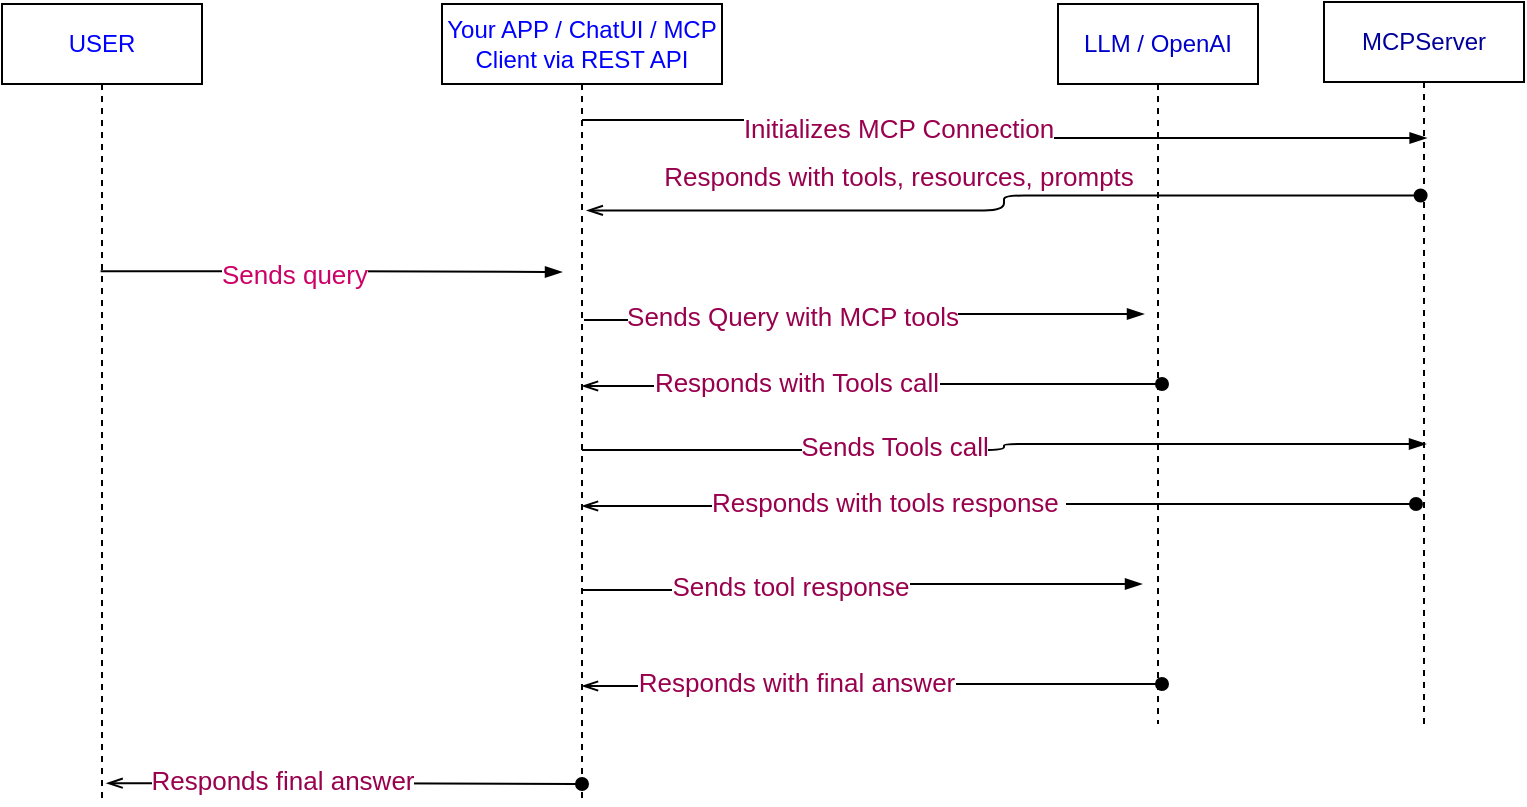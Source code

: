 <mxfile>
    <diagram id="FzArsdcaWWSDfD4AnN1n" name="Page-1">
        <mxGraphModel dx="959" dy="659" grid="1" gridSize="10" guides="1" tooltips="1" connect="1" arrows="1" fold="1" page="1" pageScale="1" pageWidth="850" pageHeight="1100" math="0" shadow="0">
            <root>
                <mxCell id="0"/>
                <mxCell id="1" parent="0"/>
                <mxCell id="11" value="&lt;font style=&quot;color: rgb(0, 0, 255);&quot;&gt;USER&lt;/font&gt;" style="shape=umlLifeline;perimeter=lifelinePerimeter;whiteSpace=wrap;html=1;container=1;dropTarget=0;collapsible=0;recursiveResize=0;outlineConnect=0;portConstraint=eastwest;newEdgeStyle={&quot;edgeStyle&quot;:&quot;elbowEdgeStyle&quot;,&quot;elbow&quot;:&quot;vertical&quot;,&quot;curved&quot;:0,&quot;rounded&quot;:0};" vertex="1" parent="1">
                    <mxGeometry x="20" y="160" width="100" height="400" as="geometry"/>
                </mxCell>
                <mxCell id="12" value="&lt;font style=&quot;color: rgb(0, 0, 255);&quot;&gt;Your APP / ChatUI / MCP Client via REST API&lt;/font&gt;" style="shape=umlLifeline;perimeter=lifelinePerimeter;whiteSpace=wrap;html=1;container=1;dropTarget=0;collapsible=0;recursiveResize=0;outlineConnect=0;portConstraint=eastwest;newEdgeStyle={&quot;edgeStyle&quot;:&quot;elbowEdgeStyle&quot;,&quot;elbow&quot;:&quot;vertical&quot;,&quot;curved&quot;:0,&quot;rounded&quot;:0};" vertex="1" parent="1">
                    <mxGeometry x="240" y="160" width="140" height="400" as="geometry"/>
                </mxCell>
                <mxCell id="13" value="&lt;font style=&quot;color: rgb(0, 0, 204);&quot;&gt;LLM / OpenAI&lt;/font&gt;" style="shape=umlLifeline;perimeter=lifelinePerimeter;whiteSpace=wrap;html=1;container=1;dropTarget=0;collapsible=0;recursiveResize=0;outlineConnect=0;portConstraint=eastwest;newEdgeStyle={&quot;curved&quot;:0,&quot;rounded&quot;:0};" vertex="1" parent="1">
                    <mxGeometry x="548" y="160" width="100" height="360" as="geometry"/>
                </mxCell>
                <mxCell id="14" value="&lt;font style=&quot;color: rgb(0, 0, 153);&quot;&gt;MCPServer&lt;/font&gt;" style="shape=umlLifeline;perimeter=lifelinePerimeter;whiteSpace=wrap;html=1;container=1;dropTarget=0;collapsible=0;recursiveResize=0;outlineConnect=0;portConstraint=eastwest;newEdgeStyle={&quot;curved&quot;:0,&quot;rounded&quot;:0};" vertex="1" parent="1">
                    <mxGeometry x="681" y="159" width="100" height="361" as="geometry"/>
                </mxCell>
                <mxCell id="15" value="" style="edgeStyle=elbowEdgeStyle;fontSize=12;html=1;endArrow=blockThin;endFill=1;exitX=0.493;exitY=0.334;exitDx=0;exitDy=0;exitPerimeter=0;" edge="1" parent="1" source="11">
                    <mxGeometry width="160" relative="1" as="geometry">
                        <mxPoint x="130" y="300" as="sourcePoint"/>
                        <mxPoint x="300" y="294" as="targetPoint"/>
                    </mxGeometry>
                </mxCell>
                <mxCell id="20" value="&lt;font style=&quot;font-size: 13px; color: rgb(204, 0, 102);&quot;&gt;Sends query&lt;/font&gt;" style="edgeLabel;html=1;align=center;verticalAlign=middle;resizable=0;points=[];" vertex="1" connectable="0" parent="15">
                    <mxGeometry x="-0.17" y="-1" relative="1" as="geometry">
                        <mxPoint as="offset"/>
                    </mxGeometry>
                </mxCell>
                <mxCell id="16" value="" style="edgeStyle=elbowEdgeStyle;fontSize=12;html=1;endArrow=blockThin;endFill=1;entryX=0.513;entryY=0.194;entryDx=0;entryDy=0;entryPerimeter=0;" edge="1" parent="1">
                    <mxGeometry width="160" relative="1" as="geometry">
                        <mxPoint x="310" y="218" as="sourcePoint"/>
                        <mxPoint x="732.3" y="227.034" as="targetPoint"/>
                    </mxGeometry>
                </mxCell>
                <mxCell id="17" value="&lt;font style=&quot;color: rgb(153, 0, 77); font-size: 13px;&quot;&gt;Initializes MCP Connection&lt;/font&gt;" style="edgeLabel;html=1;align=center;verticalAlign=middle;resizable=0;points=[];" vertex="1" connectable="0" parent="16">
                    <mxGeometry x="-0.269" y="2" relative="1" as="geometry">
                        <mxPoint y="6" as="offset"/>
                    </mxGeometry>
                </mxCell>
                <mxCell id="18" value="" style="edgeStyle=elbowEdgeStyle;fontSize=12;html=1;endArrow=oval;endFill=1;startArrow=openThin;startFill=0;exitX=0.517;exitY=0.333;exitDx=0;exitDy=0;exitPerimeter=0;entryX=0.483;entryY=0.268;entryDx=0;entryDy=0;entryPerimeter=0;" edge="1" parent="1" target="14">
                    <mxGeometry width="160" relative="1" as="geometry">
                        <mxPoint x="312.38" y="263.2" as="sourcePoint"/>
                        <mxPoint x="729" y="229" as="targetPoint"/>
                    </mxGeometry>
                </mxCell>
                <mxCell id="19" value="&lt;span style=&quot;color: rgb(153, 0, 77); font-size: 13px;&quot;&gt;Responds with tools, resources, prompts&lt;/span&gt;" style="edgeLabel;html=1;align=center;verticalAlign=middle;resizable=0;points=[];" vertex="1" connectable="0" parent="18">
                    <mxGeometry x="-0.269" y="2" relative="1" as="geometry">
                        <mxPoint y="-15" as="offset"/>
                    </mxGeometry>
                </mxCell>
                <mxCell id="21" value="" style="edgeStyle=elbowEdgeStyle;fontSize=12;html=1;endArrow=blockThin;endFill=1;" edge="1" parent="1">
                    <mxGeometry width="160" relative="1" as="geometry">
                        <mxPoint x="311" y="318" as="sourcePoint"/>
                        <mxPoint x="591" y="315" as="targetPoint"/>
                    </mxGeometry>
                </mxCell>
                <mxCell id="22" value="&lt;font style=&quot;color: rgb(153, 0, 77); font-size: 13px;&quot;&gt;Sends Query with MCP tools&lt;/font&gt;" style="edgeLabel;html=1;align=center;verticalAlign=middle;resizable=0;points=[];" vertex="1" connectable="0" parent="21">
                    <mxGeometry x="-0.269" y="2" relative="1" as="geometry">
                        <mxPoint as="offset"/>
                    </mxGeometry>
                </mxCell>
                <mxCell id="24" value="" style="edgeStyle=elbowEdgeStyle;fontSize=12;html=1;endArrow=oval;endFill=1;startArrow=openThin;startFill=0;exitX=0.517;exitY=0.333;exitDx=0;exitDy=0;exitPerimeter=0;" edge="1" parent="1">
                    <mxGeometry width="160" relative="1" as="geometry">
                        <mxPoint x="310" y="351" as="sourcePoint"/>
                        <mxPoint x="600" y="350" as="targetPoint"/>
                    </mxGeometry>
                </mxCell>
                <mxCell id="25" value="&lt;span style=&quot;color: rgb(153, 0, 77); font-size: 13px;&quot;&gt;Responds with Tools call&lt;/span&gt;" style="edgeLabel;html=1;align=center;verticalAlign=middle;resizable=0;points=[];" vertex="1" connectable="0" parent="24">
                    <mxGeometry x="-0.269" y="2" relative="1" as="geometry">
                        <mxPoint as="offset"/>
                    </mxGeometry>
                </mxCell>
                <mxCell id="26" value="" style="edgeStyle=elbowEdgeStyle;fontSize=12;html=1;endArrow=blockThin;endFill=1;entryX=0.513;entryY=0.194;entryDx=0;entryDy=0;entryPerimeter=0;" edge="1" parent="1">
                    <mxGeometry width="160" relative="1" as="geometry">
                        <mxPoint x="310" y="383" as="sourcePoint"/>
                        <mxPoint x="732" y="380" as="targetPoint"/>
                    </mxGeometry>
                </mxCell>
                <mxCell id="27" value="&lt;font style=&quot;color: rgb(153, 0, 77); font-size: 13px;&quot;&gt;Sends Tools call&lt;/font&gt;" style="edgeLabel;html=1;align=center;verticalAlign=middle;resizable=0;points=[];" vertex="1" connectable="0" parent="26">
                    <mxGeometry x="-0.269" y="2" relative="1" as="geometry">
                        <mxPoint as="offset"/>
                    </mxGeometry>
                </mxCell>
                <mxCell id="28" value="" style="edgeStyle=elbowEdgeStyle;fontSize=12;html=1;endArrow=oval;endFill=1;startArrow=openThin;startFill=0;exitX=0.517;exitY=0.333;exitDx=0;exitDy=0;exitPerimeter=0;" edge="1" parent="1">
                    <mxGeometry width="160" relative="1" as="geometry">
                        <mxPoint x="310" y="411" as="sourcePoint"/>
                        <mxPoint x="727" y="410" as="targetPoint"/>
                    </mxGeometry>
                </mxCell>
                <mxCell id="29" value="&lt;span style=&quot;color: rgb(153, 0, 77); font-size: 13px;&quot;&gt;Responds with tools response&amp;nbsp;&lt;/span&gt;" style="edgeLabel;html=1;align=center;verticalAlign=middle;resizable=0;points=[];" vertex="1" connectable="0" parent="28">
                    <mxGeometry x="-0.269" y="2" relative="1" as="geometry">
                        <mxPoint as="offset"/>
                    </mxGeometry>
                </mxCell>
                <mxCell id="30" value="" style="edgeStyle=elbowEdgeStyle;fontSize=12;html=1;endArrow=blockThin;endFill=1;" edge="1" parent="1">
                    <mxGeometry width="160" relative="1" as="geometry">
                        <mxPoint x="310" y="453" as="sourcePoint"/>
                        <mxPoint x="590" y="450" as="targetPoint"/>
                    </mxGeometry>
                </mxCell>
                <mxCell id="31" value="&lt;font style=&quot;color: rgb(153, 0, 77); font-size: 13px;&quot;&gt;Sends tool response&lt;/font&gt;" style="edgeLabel;html=1;align=center;verticalAlign=middle;resizable=0;points=[];" vertex="1" connectable="0" parent="30">
                    <mxGeometry x="-0.269" y="2" relative="1" as="geometry">
                        <mxPoint as="offset"/>
                    </mxGeometry>
                </mxCell>
                <mxCell id="32" value="" style="edgeStyle=elbowEdgeStyle;fontSize=12;html=1;endArrow=oval;endFill=1;startArrow=openThin;startFill=0;exitX=0.517;exitY=0.333;exitDx=0;exitDy=0;exitPerimeter=0;" edge="1" parent="1">
                    <mxGeometry width="160" relative="1" as="geometry">
                        <mxPoint x="310" y="501" as="sourcePoint"/>
                        <mxPoint x="600" y="500" as="targetPoint"/>
                    </mxGeometry>
                </mxCell>
                <mxCell id="33" value="&lt;span style=&quot;color: rgb(153, 0, 77); font-size: 13px;&quot;&gt;Responds with final answer&lt;/span&gt;" style="edgeLabel;html=1;align=center;verticalAlign=middle;resizable=0;points=[];" vertex="1" connectable="0" parent="32">
                    <mxGeometry x="-0.269" y="2" relative="1" as="geometry">
                        <mxPoint as="offset"/>
                    </mxGeometry>
                </mxCell>
                <mxCell id="34" value="" style="edgeStyle=elbowEdgeStyle;fontSize=12;html=1;endArrow=oval;endFill=1;startArrow=openThin;startFill=0;exitX=0.523;exitY=0.974;exitDx=0;exitDy=0;exitPerimeter=0;" edge="1" parent="1" source="11">
                    <mxGeometry width="160" relative="1" as="geometry">
                        <mxPoint x="130" y="550" as="sourcePoint"/>
                        <mxPoint x="310" y="550" as="targetPoint"/>
                    </mxGeometry>
                </mxCell>
                <mxCell id="35" value="&lt;span style=&quot;color: rgb(153, 0, 77); font-size: 13px;&quot;&gt;Responds final answer&lt;/span&gt;" style="edgeLabel;html=1;align=center;verticalAlign=middle;resizable=0;points=[];" vertex="1" connectable="0" parent="34">
                    <mxGeometry x="-0.269" y="2" relative="1" as="geometry">
                        <mxPoint as="offset"/>
                    </mxGeometry>
                </mxCell>
            </root>
        </mxGraphModel>
    </diagram>
</mxfile>